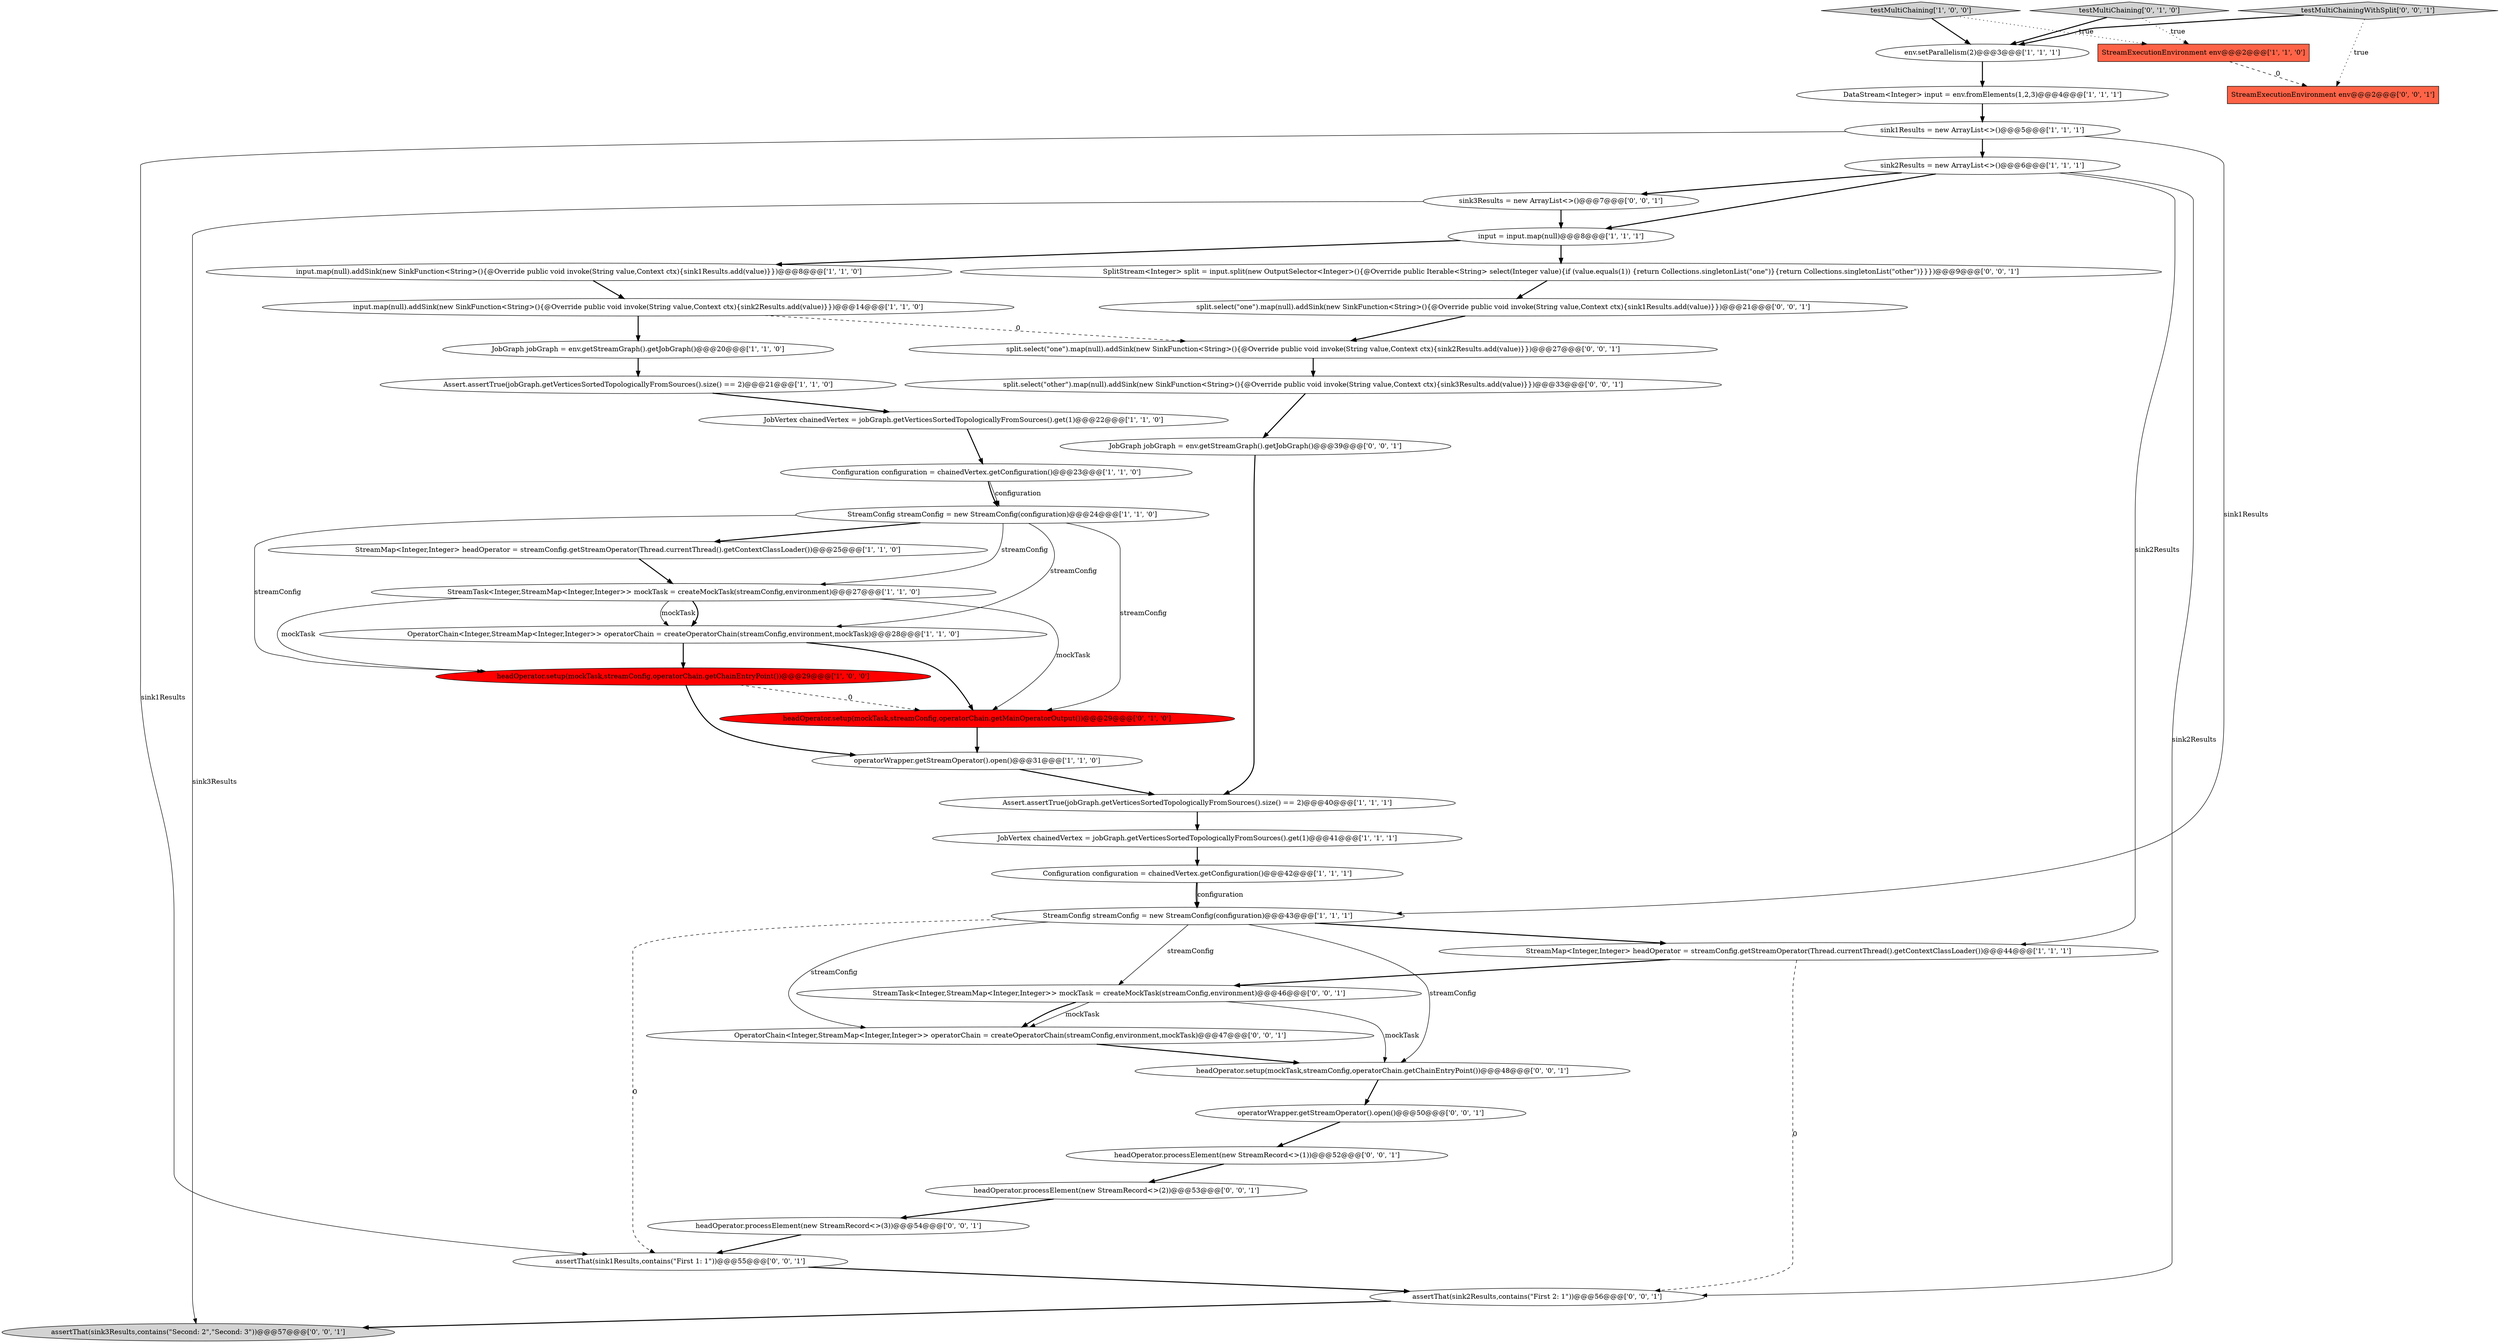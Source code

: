 digraph {
26 [style = filled, label = "assertThat(sink3Results,contains(\"Second: 2\",\"Second: 3\"))@@@57@@@['0', '0', '1']", fillcolor = lightgray, shape = ellipse image = "AAA0AAABBB3BBB"];
22 [style = filled, label = "StreamMap<Integer,Integer> headOperator = streamConfig.getStreamOperator(Thread.currentThread().getContextClassLoader())@@@44@@@['1', '1', '1']", fillcolor = white, shape = ellipse image = "AAA0AAABBB1BBB"];
24 [style = filled, label = "headOperator.setup(mockTask,streamConfig,operatorChain.getMainOperatorOutput())@@@29@@@['0', '1', '0']", fillcolor = red, shape = ellipse image = "AAA1AAABBB2BBB"];
41 [style = filled, label = "headOperator.processElement(new StreamRecord<>(2))@@@53@@@['0', '0', '1']", fillcolor = white, shape = ellipse image = "AAA0AAABBB3BBB"];
39 [style = filled, label = "headOperator.processElement(new StreamRecord<>(1))@@@52@@@['0', '0', '1']", fillcolor = white, shape = ellipse image = "AAA0AAABBB3BBB"];
43 [style = filled, label = "testMultiChainingWithSplit['0', '0', '1']", fillcolor = lightgray, shape = diamond image = "AAA0AAABBB3BBB"];
12 [style = filled, label = "env.setParallelism(2)@@@3@@@['1', '1', '1']", fillcolor = white, shape = ellipse image = "AAA0AAABBB1BBB"];
6 [style = filled, label = "JobVertex chainedVertex = jobGraph.getVerticesSortedTopologicallyFromSources().get(1)@@@22@@@['1', '1', '0']", fillcolor = white, shape = ellipse image = "AAA0AAABBB1BBB"];
11 [style = filled, label = "StreamMap<Integer,Integer> headOperator = streamConfig.getStreamOperator(Thread.currentThread().getContextClassLoader())@@@25@@@['1', '1', '0']", fillcolor = white, shape = ellipse image = "AAA0AAABBB1BBB"];
32 [style = filled, label = "operatorWrapper.getStreamOperator().open()@@@50@@@['0', '0', '1']", fillcolor = white, shape = ellipse image = "AAA0AAABBB3BBB"];
3 [style = filled, label = "headOperator.setup(mockTask,streamConfig,operatorChain.getChainEntryPoint())@@@29@@@['1', '0', '0']", fillcolor = red, shape = ellipse image = "AAA1AAABBB1BBB"];
2 [style = filled, label = "Assert.assertTrue(jobGraph.getVerticesSortedTopologicallyFromSources().size() == 2)@@@40@@@['1', '1', '1']", fillcolor = white, shape = ellipse image = "AAA0AAABBB1BBB"];
5 [style = filled, label = "StreamConfig streamConfig = new StreamConfig(configuration)@@@43@@@['1', '1', '1']", fillcolor = white, shape = ellipse image = "AAA0AAABBB1BBB"];
25 [style = filled, label = "testMultiChaining['0', '1', '0']", fillcolor = lightgray, shape = diamond image = "AAA0AAABBB2BBB"];
18 [style = filled, label = "input = input.map(null)@@@8@@@['1', '1', '1']", fillcolor = white, shape = ellipse image = "AAA0AAABBB1BBB"];
9 [style = filled, label = "operatorWrapper.getStreamOperator().open()@@@31@@@['1', '1', '0']", fillcolor = white, shape = ellipse image = "AAA0AAABBB1BBB"];
30 [style = filled, label = "headOperator.setup(mockTask,streamConfig,operatorChain.getChainEntryPoint())@@@48@@@['0', '0', '1']", fillcolor = white, shape = ellipse image = "AAA0AAABBB3BBB"];
7 [style = filled, label = "testMultiChaining['1', '0', '0']", fillcolor = lightgray, shape = diamond image = "AAA0AAABBB1BBB"];
23 [style = filled, label = "Configuration configuration = chainedVertex.getConfiguration()@@@42@@@['1', '1', '1']", fillcolor = white, shape = ellipse image = "AAA0AAABBB1BBB"];
31 [style = filled, label = "StreamTask<Integer,StreamMap<Integer,Integer>> mockTask = createMockTask(streamConfig,environment)@@@46@@@['0', '0', '1']", fillcolor = white, shape = ellipse image = "AAA0AAABBB3BBB"];
33 [style = filled, label = "assertThat(sink1Results,contains(\"First 1: 1\"))@@@55@@@['0', '0', '1']", fillcolor = white, shape = ellipse image = "AAA0AAABBB3BBB"];
13 [style = filled, label = "OperatorChain<Integer,StreamMap<Integer,Integer>> operatorChain = createOperatorChain(streamConfig,environment,mockTask)@@@28@@@['1', '1', '0']", fillcolor = white, shape = ellipse image = "AAA0AAABBB1BBB"];
28 [style = filled, label = "split.select(\"other\").map(null).addSink(new SinkFunction<String>(){@Override public void invoke(String value,Context ctx){sink3Results.add(value)}})@@@33@@@['0', '0', '1']", fillcolor = white, shape = ellipse image = "AAA0AAABBB3BBB"];
29 [style = filled, label = "StreamExecutionEnvironment env@@@2@@@['0', '0', '1']", fillcolor = tomato, shape = box image = "AAA0AAABBB3BBB"];
36 [style = filled, label = "headOperator.processElement(new StreamRecord<>(3))@@@54@@@['0', '0', '1']", fillcolor = white, shape = ellipse image = "AAA0AAABBB3BBB"];
14 [style = filled, label = "StreamExecutionEnvironment env@@@2@@@['1', '1', '0']", fillcolor = tomato, shape = box image = "AAA0AAABBB1BBB"];
27 [style = filled, label = "split.select(\"one\").map(null).addSink(new SinkFunction<String>(){@Override public void invoke(String value,Context ctx){sink1Results.add(value)}})@@@21@@@['0', '0', '1']", fillcolor = white, shape = ellipse image = "AAA0AAABBB3BBB"];
42 [style = filled, label = "sink3Results = new ArrayList<>()@@@7@@@['0', '0', '1']", fillcolor = white, shape = ellipse image = "AAA0AAABBB3BBB"];
4 [style = filled, label = "sink2Results = new ArrayList<>()@@@6@@@['1', '1', '1']", fillcolor = white, shape = ellipse image = "AAA0AAABBB1BBB"];
19 [style = filled, label = "JobGraph jobGraph = env.getStreamGraph().getJobGraph()@@@20@@@['1', '1', '0']", fillcolor = white, shape = ellipse image = "AAA0AAABBB1BBB"];
10 [style = filled, label = "input.map(null).addSink(new SinkFunction<String>(){@Override public void invoke(String value,Context ctx){sink1Results.add(value)}})@@@8@@@['1', '1', '0']", fillcolor = white, shape = ellipse image = "AAA0AAABBB1BBB"];
38 [style = filled, label = "SplitStream<Integer> split = input.split(new OutputSelector<Integer>(){@Override public Iterable<String> select(Integer value){if (value.equals(1)) {return Collections.singletonList(\"one\")}{return Collections.singletonList(\"other\")}}})@@@9@@@['0', '0', '1']", fillcolor = white, shape = ellipse image = "AAA0AAABBB3BBB"];
1 [style = filled, label = "StreamConfig streamConfig = new StreamConfig(configuration)@@@24@@@['1', '1', '0']", fillcolor = white, shape = ellipse image = "AAA0AAABBB1BBB"];
21 [style = filled, label = "JobVertex chainedVertex = jobGraph.getVerticesSortedTopologicallyFromSources().get(1)@@@41@@@['1', '1', '1']", fillcolor = white, shape = ellipse image = "AAA0AAABBB1BBB"];
16 [style = filled, label = "Configuration configuration = chainedVertex.getConfiguration()@@@23@@@['1', '1', '0']", fillcolor = white, shape = ellipse image = "AAA0AAABBB1BBB"];
37 [style = filled, label = "assertThat(sink2Results,contains(\"First 2: 1\"))@@@56@@@['0', '0', '1']", fillcolor = white, shape = ellipse image = "AAA0AAABBB3BBB"];
34 [style = filled, label = "OperatorChain<Integer,StreamMap<Integer,Integer>> operatorChain = createOperatorChain(streamConfig,environment,mockTask)@@@47@@@['0', '0', '1']", fillcolor = white, shape = ellipse image = "AAA0AAABBB3BBB"];
20 [style = filled, label = "StreamTask<Integer,StreamMap<Integer,Integer>> mockTask = createMockTask(streamConfig,environment)@@@27@@@['1', '1', '0']", fillcolor = white, shape = ellipse image = "AAA0AAABBB1BBB"];
35 [style = filled, label = "split.select(\"one\").map(null).addSink(new SinkFunction<String>(){@Override public void invoke(String value,Context ctx){sink2Results.add(value)}})@@@27@@@['0', '0', '1']", fillcolor = white, shape = ellipse image = "AAA0AAABBB3BBB"];
15 [style = filled, label = "Assert.assertTrue(jobGraph.getVerticesSortedTopologicallyFromSources().size() == 2)@@@21@@@['1', '1', '0']", fillcolor = white, shape = ellipse image = "AAA0AAABBB1BBB"];
40 [style = filled, label = "JobGraph jobGraph = env.getStreamGraph().getJobGraph()@@@39@@@['0', '0', '1']", fillcolor = white, shape = ellipse image = "AAA0AAABBB3BBB"];
8 [style = filled, label = "input.map(null).addSink(new SinkFunction<String>(){@Override public void invoke(String value,Context ctx){sink2Results.add(value)}})@@@14@@@['1', '1', '0']", fillcolor = white, shape = ellipse image = "AAA0AAABBB1BBB"];
17 [style = filled, label = "sink1Results = new ArrayList<>()@@@5@@@['1', '1', '1']", fillcolor = white, shape = ellipse image = "AAA0AAABBB1BBB"];
0 [style = filled, label = "DataStream<Integer> input = env.fromElements(1,2,3)@@@4@@@['1', '1', '1']", fillcolor = white, shape = ellipse image = "AAA0AAABBB1BBB"];
18->38 [style = bold, label=""];
40->2 [style = bold, label=""];
11->20 [style = bold, label=""];
42->18 [style = bold, label=""];
20->13 [style = bold, label=""];
28->40 [style = bold, label=""];
13->24 [style = bold, label=""];
23->5 [style = bold, label=""];
4->22 [style = solid, label="sink2Results"];
4->37 [style = solid, label="sink2Results"];
42->26 [style = solid, label="sink3Results"];
37->26 [style = bold, label=""];
23->5 [style = solid, label="configuration"];
9->2 [style = bold, label=""];
7->12 [style = bold, label=""];
0->17 [style = bold, label=""];
8->19 [style = bold, label=""];
31->34 [style = solid, label="mockTask"];
3->24 [style = dashed, label="0"];
8->35 [style = dashed, label="0"];
1->24 [style = solid, label="streamConfig"];
4->42 [style = bold, label=""];
38->27 [style = bold, label=""];
22->31 [style = bold, label=""];
5->31 [style = solid, label="streamConfig"];
30->32 [style = bold, label=""];
20->24 [style = solid, label="mockTask"];
4->18 [style = bold, label=""];
15->6 [style = bold, label=""];
25->14 [style = dotted, label="true"];
1->13 [style = solid, label="streamConfig"];
36->33 [style = bold, label=""];
12->0 [style = bold, label=""];
1->20 [style = solid, label="streamConfig"];
34->30 [style = bold, label=""];
5->30 [style = solid, label="streamConfig"];
27->35 [style = bold, label=""];
31->34 [style = bold, label=""];
1->11 [style = bold, label=""];
43->29 [style = dotted, label="true"];
20->13 [style = solid, label="mockTask"];
3->9 [style = bold, label=""];
35->28 [style = bold, label=""];
17->33 [style = solid, label="sink1Results"];
31->30 [style = solid, label="mockTask"];
41->36 [style = bold, label=""];
22->37 [style = dashed, label="0"];
18->10 [style = bold, label=""];
10->8 [style = bold, label=""];
16->1 [style = bold, label=""];
13->3 [style = bold, label=""];
25->12 [style = bold, label=""];
6->16 [style = bold, label=""];
2->21 [style = bold, label=""];
43->12 [style = bold, label=""];
16->1 [style = solid, label="configuration"];
20->3 [style = solid, label="mockTask"];
5->34 [style = solid, label="streamConfig"];
5->33 [style = dashed, label="0"];
1->3 [style = solid, label="streamConfig"];
39->41 [style = bold, label=""];
32->39 [style = bold, label=""];
19->15 [style = bold, label=""];
17->5 [style = solid, label="sink1Results"];
33->37 [style = bold, label=""];
14->29 [style = dashed, label="0"];
5->22 [style = bold, label=""];
17->4 [style = bold, label=""];
24->9 [style = bold, label=""];
21->23 [style = bold, label=""];
7->14 [style = dotted, label="true"];
}
